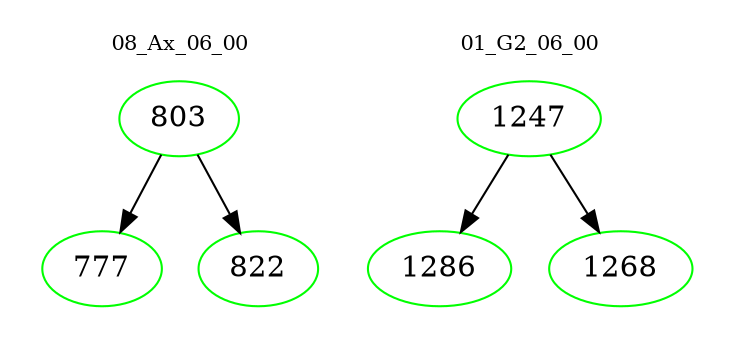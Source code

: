 digraph{
subgraph cluster_0 {
color = white
label = "08_Ax_06_00";
fontsize=10;
T0_803 [label="803", color="green"]
T0_803 -> T0_777 [color="black"]
T0_777 [label="777", color="green"]
T0_803 -> T0_822 [color="black"]
T0_822 [label="822", color="green"]
}
subgraph cluster_1 {
color = white
label = "01_G2_06_00";
fontsize=10;
T1_1247 [label="1247", color="green"]
T1_1247 -> T1_1286 [color="black"]
T1_1286 [label="1286", color="green"]
T1_1247 -> T1_1268 [color="black"]
T1_1268 [label="1268", color="green"]
}
}
